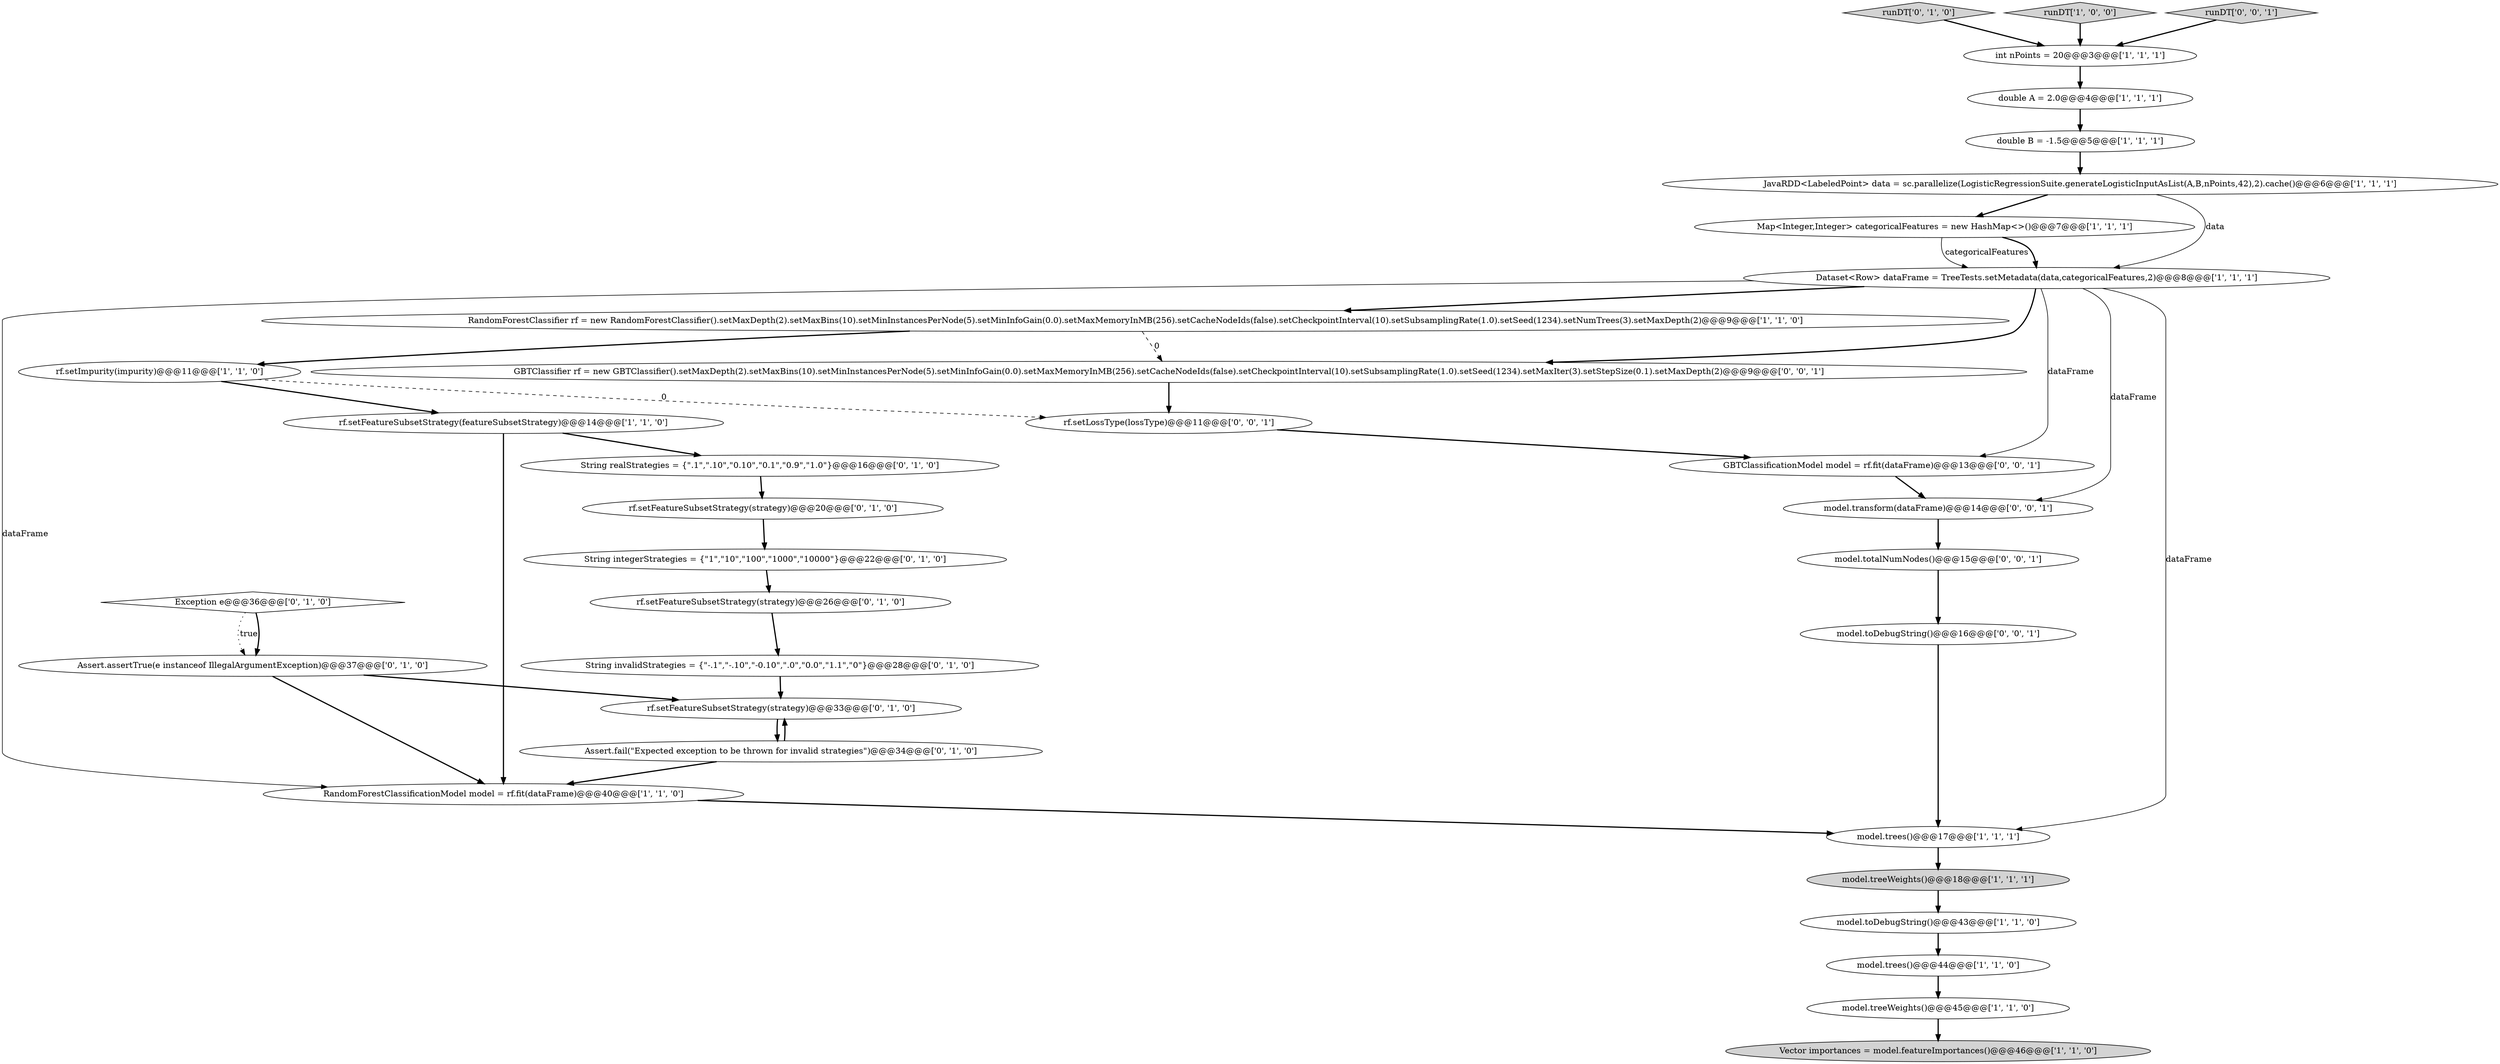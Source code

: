 digraph {
27 [style = filled, label = "model.toDebugString()@@@16@@@['0', '0', '1']", fillcolor = white, shape = ellipse image = "AAA0AAABBB3BBB"];
32 [style = filled, label = "GBTClassifier rf = new GBTClassifier().setMaxDepth(2).setMaxBins(10).setMinInstancesPerNode(5).setMinInfoGain(0.0).setMaxMemoryInMB(256).setCacheNodeIds(false).setCheckpointInterval(10).setSubsamplingRate(1.0).setSeed(1234).setMaxIter(3).setStepSize(0.1).setMaxDepth(2)@@@9@@@['0', '0', '1']", fillcolor = white, shape = ellipse image = "AAA0AAABBB3BBB"];
16 [style = filled, label = "rf.setImpurity(impurity)@@@11@@@['1', '1', '0']", fillcolor = white, shape = ellipse image = "AAA0AAABBB1BBB"];
13 [style = filled, label = "model.trees()@@@17@@@['1', '1', '1']", fillcolor = white, shape = ellipse image = "AAA0AAABBB1BBB"];
6 [style = filled, label = "rf.setFeatureSubsetStrategy(featureSubsetStrategy)@@@14@@@['1', '1', '0']", fillcolor = white, shape = ellipse image = "AAA0AAABBB1BBB"];
25 [style = filled, label = "rf.setFeatureSubsetStrategy(strategy)@@@26@@@['0', '1', '0']", fillcolor = white, shape = ellipse image = "AAA1AAABBB2BBB"];
21 [style = filled, label = "String integerStrategies = {\"1\",\"10\",\"100\",\"1000\",\"10000\"}@@@22@@@['0', '1', '0']", fillcolor = white, shape = ellipse image = "AAA1AAABBB2BBB"];
19 [style = filled, label = "runDT['0', '1', '0']", fillcolor = lightgray, shape = diamond image = "AAA0AAABBB2BBB"];
3 [style = filled, label = "Vector importances = model.featureImportances()@@@46@@@['1', '1', '0']", fillcolor = lightgray, shape = ellipse image = "AAA0AAABBB1BBB"];
7 [style = filled, label = "Map<Integer,Integer> categoricalFeatures = new HashMap<>()@@@7@@@['1', '1', '1']", fillcolor = white, shape = ellipse image = "AAA0AAABBB1BBB"];
0 [style = filled, label = "RandomForestClassifier rf = new RandomForestClassifier().setMaxDepth(2).setMaxBins(10).setMinInstancesPerNode(5).setMinInfoGain(0.0).setMaxMemoryInMB(256).setCacheNodeIds(false).setCheckpointInterval(10).setSubsamplingRate(1.0).setSeed(1234).setNumTrees(3).setMaxDepth(2)@@@9@@@['1', '1', '0']", fillcolor = white, shape = ellipse image = "AAA0AAABBB1BBB"];
17 [style = filled, label = "Assert.assertTrue(e instanceof IllegalArgumentException)@@@37@@@['0', '1', '0']", fillcolor = white, shape = ellipse image = "AAA1AAABBB2BBB"];
8 [style = filled, label = "model.toDebugString()@@@43@@@['1', '1', '0']", fillcolor = white, shape = ellipse image = "AAA0AAABBB1BBB"];
23 [style = filled, label = "Exception e@@@36@@@['0', '1', '0']", fillcolor = white, shape = diamond image = "AAA1AAABBB2BBB"];
14 [style = filled, label = "runDT['1', '0', '0']", fillcolor = lightgray, shape = diamond image = "AAA0AAABBB1BBB"];
9 [style = filled, label = "model.trees()@@@44@@@['1', '1', '0']", fillcolor = white, shape = ellipse image = "AAA0AAABBB1BBB"];
4 [style = filled, label = "RandomForestClassificationModel model = rf.fit(dataFrame)@@@40@@@['1', '1', '0']", fillcolor = white, shape = ellipse image = "AAA0AAABBB1BBB"];
10 [style = filled, label = "double B = -1.5@@@5@@@['1', '1', '1']", fillcolor = white, shape = ellipse image = "AAA0AAABBB1BBB"];
31 [style = filled, label = "rf.setLossType(lossType)@@@11@@@['0', '0', '1']", fillcolor = white, shape = ellipse image = "AAA0AAABBB3BBB"];
30 [style = filled, label = "runDT['0', '0', '1']", fillcolor = lightgray, shape = diamond image = "AAA0AAABBB3BBB"];
12 [style = filled, label = "double A = 2.0@@@4@@@['1', '1', '1']", fillcolor = white, shape = ellipse image = "AAA0AAABBB1BBB"];
11 [style = filled, label = "model.treeWeights()@@@45@@@['1', '1', '0']", fillcolor = white, shape = ellipse image = "AAA0AAABBB1BBB"];
18 [style = filled, label = "Assert.fail(\"Expected exception to be thrown for invalid strategies\")@@@34@@@['0', '1', '0']", fillcolor = white, shape = ellipse image = "AAA1AAABBB2BBB"];
15 [style = filled, label = "JavaRDD<LabeledPoint> data = sc.parallelize(LogisticRegressionSuite.generateLogisticInputAsList(A,B,nPoints,42),2).cache()@@@6@@@['1', '1', '1']", fillcolor = white, shape = ellipse image = "AAA0AAABBB1BBB"];
26 [style = filled, label = "rf.setFeatureSubsetStrategy(strategy)@@@20@@@['0', '1', '0']", fillcolor = white, shape = ellipse image = "AAA1AAABBB2BBB"];
5 [style = filled, label = "model.treeWeights()@@@18@@@['1', '1', '1']", fillcolor = lightgray, shape = ellipse image = "AAA0AAABBB1BBB"];
2 [style = filled, label = "int nPoints = 20@@@3@@@['1', '1', '1']", fillcolor = white, shape = ellipse image = "AAA0AAABBB1BBB"];
24 [style = filled, label = "String invalidStrategies = {\"-.1\",\"-.10\",\"-0.10\",\".0\",\"0.0\",\"1.1\",\"0\"}@@@28@@@['0', '1', '0']", fillcolor = white, shape = ellipse image = "AAA1AAABBB2BBB"];
29 [style = filled, label = "model.totalNumNodes()@@@15@@@['0', '0', '1']", fillcolor = white, shape = ellipse image = "AAA0AAABBB3BBB"];
20 [style = filled, label = "rf.setFeatureSubsetStrategy(strategy)@@@33@@@['0', '1', '0']", fillcolor = white, shape = ellipse image = "AAA1AAABBB2BBB"];
33 [style = filled, label = "GBTClassificationModel model = rf.fit(dataFrame)@@@13@@@['0', '0', '1']", fillcolor = white, shape = ellipse image = "AAA0AAABBB3BBB"];
1 [style = filled, label = "Dataset<Row> dataFrame = TreeTests.setMetadata(data,categoricalFeatures,2)@@@8@@@['1', '1', '1']", fillcolor = white, shape = ellipse image = "AAA0AAABBB1BBB"];
22 [style = filled, label = "String realStrategies = {\".1\",\".10\",\"0.10\",\"0.1\",\"0.9\",\"1.0\"}@@@16@@@['0', '1', '0']", fillcolor = white, shape = ellipse image = "AAA1AAABBB2BBB"];
28 [style = filled, label = "model.transform(dataFrame)@@@14@@@['0', '0', '1']", fillcolor = white, shape = ellipse image = "AAA0AAABBB3BBB"];
16->31 [style = dashed, label="0"];
11->3 [style = bold, label=""];
1->33 [style = solid, label="dataFrame"];
29->27 [style = bold, label=""];
26->21 [style = bold, label=""];
1->28 [style = solid, label="dataFrame"];
5->8 [style = bold, label=""];
8->9 [style = bold, label=""];
9->11 [style = bold, label=""];
6->4 [style = bold, label=""];
18->20 [style = bold, label=""];
27->13 [style = bold, label=""];
24->20 [style = bold, label=""];
20->18 [style = bold, label=""];
25->24 [style = bold, label=""];
30->2 [style = bold, label=""];
0->32 [style = dashed, label="0"];
15->1 [style = solid, label="data"];
17->20 [style = bold, label=""];
6->22 [style = bold, label=""];
15->7 [style = bold, label=""];
33->28 [style = bold, label=""];
7->1 [style = solid, label="categoricalFeatures"];
17->4 [style = bold, label=""];
21->25 [style = bold, label=""];
12->10 [style = bold, label=""];
22->26 [style = bold, label=""];
1->4 [style = solid, label="dataFrame"];
23->17 [style = dotted, label="true"];
32->31 [style = bold, label=""];
16->6 [style = bold, label=""];
14->2 [style = bold, label=""];
28->29 [style = bold, label=""];
4->13 [style = bold, label=""];
10->15 [style = bold, label=""];
19->2 [style = bold, label=""];
7->1 [style = bold, label=""];
1->13 [style = solid, label="dataFrame"];
23->17 [style = bold, label=""];
31->33 [style = bold, label=""];
13->5 [style = bold, label=""];
2->12 [style = bold, label=""];
18->4 [style = bold, label=""];
1->32 [style = bold, label=""];
1->0 [style = bold, label=""];
0->16 [style = bold, label=""];
}
